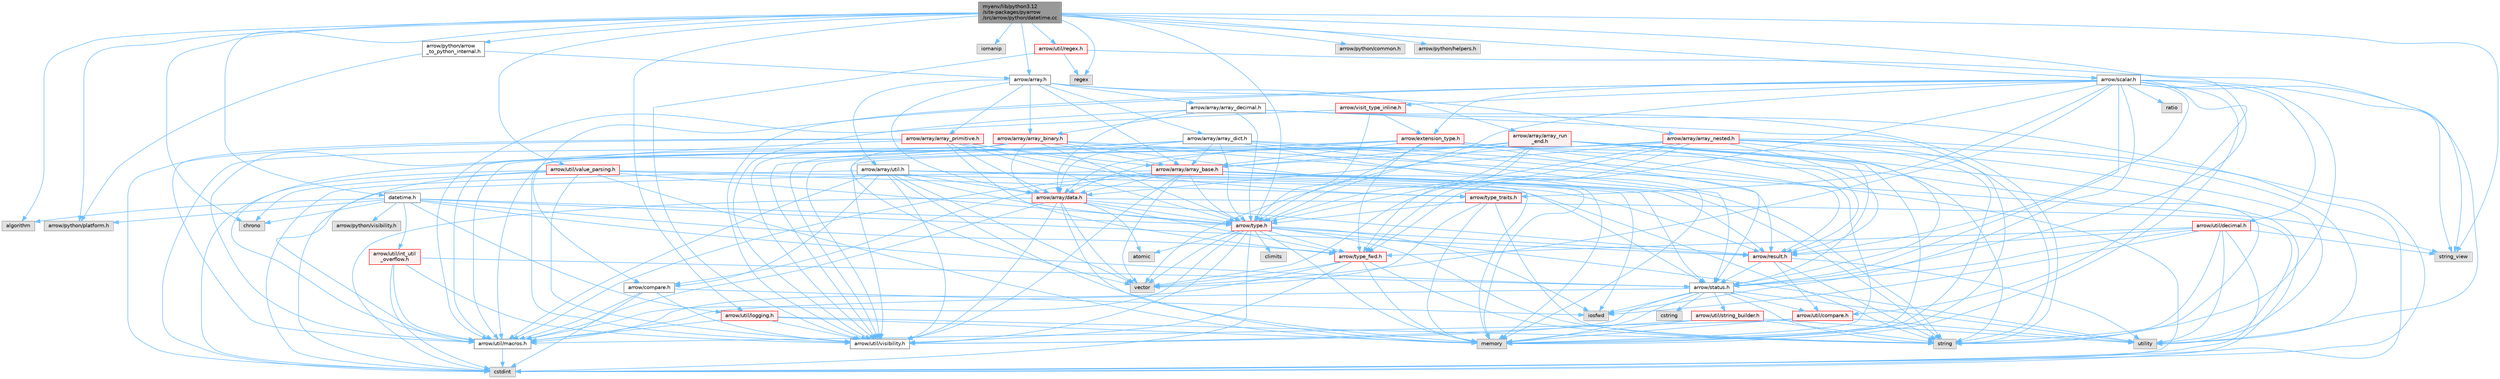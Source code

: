 digraph "myenv/lib/python3.12/site-packages/pyarrow/src/arrow/python/datetime.cc"
{
 // LATEX_PDF_SIZE
  bgcolor="transparent";
  edge [fontname=Helvetica,fontsize=10,labelfontname=Helvetica,labelfontsize=10];
  node [fontname=Helvetica,fontsize=10,shape=box,height=0.2,width=0.4];
  Node1 [id="Node000001",label="myenv/lib/python3.12\l/site-packages/pyarrow\l/src/arrow/python/datetime.cc",height=0.2,width=0.4,color="gray40", fillcolor="grey60", style="filled", fontcolor="black",tooltip=" "];
  Node1 -> Node2 [id="edge1_Node000001_Node000002",color="steelblue1",style="solid",tooltip=" "];
  Node2 [id="Node000002",label="datetime.h",height=0.2,width=0.4,color="grey40", fillcolor="white", style="filled",URL="$src_2arrow_2python_2datetime_8h.html",tooltip=" "];
  Node2 -> Node3 [id="edge2_Node000002_Node000003",color="steelblue1",style="solid",tooltip=" "];
  Node3 [id="Node000003",label="algorithm",height=0.2,width=0.4,color="grey60", fillcolor="#E0E0E0", style="filled",tooltip=" "];
  Node2 -> Node4 [id="edge3_Node000002_Node000004",color="steelblue1",style="solid",tooltip=" "];
  Node4 [id="Node000004",label="chrono",height=0.2,width=0.4,color="grey60", fillcolor="#E0E0E0", style="filled",tooltip=" "];
  Node2 -> Node5 [id="edge4_Node000002_Node000005",color="steelblue1",style="solid",tooltip=" "];
  Node5 [id="Node000005",label="arrow/python/platform.h",height=0.2,width=0.4,color="grey60", fillcolor="#E0E0E0", style="filled",tooltip=" "];
  Node2 -> Node6 [id="edge5_Node000002_Node000006",color="steelblue1",style="solid",tooltip=" "];
  Node6 [id="Node000006",label="arrow/python/visibility.h",height=0.2,width=0.4,color="grey60", fillcolor="#E0E0E0", style="filled",tooltip=" "];
  Node2 -> Node7 [id="edge6_Node000002_Node000007",color="steelblue1",style="solid",tooltip=" "];
  Node7 [id="Node000007",label="arrow/result.h",height=0.2,width=0.4,color="red", fillcolor="#FFF0F0", style="filled",URL="$result_8h.html",tooltip=" "];
  Node7 -> Node10 [id="edge7_Node000007_Node000010",color="steelblue1",style="solid",tooltip=" "];
  Node10 [id="Node000010",label="string",height=0.2,width=0.4,color="grey60", fillcolor="#E0E0E0", style="filled",tooltip=" "];
  Node7 -> Node12 [id="edge8_Node000007_Node000012",color="steelblue1",style="solid",tooltip=" "];
  Node12 [id="Node000012",label="utility",height=0.2,width=0.4,color="grey60", fillcolor="#E0E0E0", style="filled",tooltip=" "];
  Node7 -> Node13 [id="edge9_Node000007_Node000013",color="steelblue1",style="solid",tooltip=" "];
  Node13 [id="Node000013",label="arrow/status.h",height=0.2,width=0.4,color="grey40", fillcolor="white", style="filled",URL="$status_8h.html",tooltip=" "];
  Node13 -> Node14 [id="edge10_Node000013_Node000014",color="steelblue1",style="solid",tooltip=" "];
  Node14 [id="Node000014",label="cstring",height=0.2,width=0.4,color="grey60", fillcolor="#E0E0E0", style="filled",tooltip=" "];
  Node13 -> Node15 [id="edge11_Node000013_Node000015",color="steelblue1",style="solid",tooltip=" "];
  Node15 [id="Node000015",label="iosfwd",height=0.2,width=0.4,color="grey60", fillcolor="#E0E0E0", style="filled",tooltip=" "];
  Node13 -> Node16 [id="edge12_Node000013_Node000016",color="steelblue1",style="solid",tooltip=" "];
  Node16 [id="Node000016",label="memory",height=0.2,width=0.4,color="grey60", fillcolor="#E0E0E0", style="filled",tooltip=" "];
  Node13 -> Node10 [id="edge13_Node000013_Node000010",color="steelblue1",style="solid",tooltip=" "];
  Node13 -> Node12 [id="edge14_Node000013_Node000012",color="steelblue1",style="solid",tooltip=" "];
  Node13 -> Node17 [id="edge15_Node000013_Node000017",color="steelblue1",style="solid",tooltip=" "];
  Node17 [id="Node000017",label="arrow/util/compare.h",height=0.2,width=0.4,color="red", fillcolor="#FFF0F0", style="filled",URL="$util_2compare_8h.html",tooltip=" "];
  Node17 -> Node16 [id="edge16_Node000017_Node000016",color="steelblue1",style="solid",tooltip=" "];
  Node17 -> Node12 [id="edge17_Node000017_Node000012",color="steelblue1",style="solid",tooltip=" "];
  Node17 -> Node18 [id="edge18_Node000017_Node000018",color="steelblue1",style="solid",tooltip=" "];
  Node18 [id="Node000018",label="arrow/util/macros.h",height=0.2,width=0.4,color="grey40", fillcolor="white", style="filled",URL="$macros_8h.html",tooltip=" "];
  Node18 -> Node19 [id="edge19_Node000018_Node000019",color="steelblue1",style="solid",tooltip=" "];
  Node19 [id="Node000019",label="cstdint",height=0.2,width=0.4,color="grey60", fillcolor="#E0E0E0", style="filled",tooltip=" "];
  Node13 -> Node18 [id="edge20_Node000013_Node000018",color="steelblue1",style="solid",tooltip=" "];
  Node13 -> Node20 [id="edge21_Node000013_Node000020",color="steelblue1",style="solid",tooltip=" "];
  Node20 [id="Node000020",label="arrow/util/string_builder.h",height=0.2,width=0.4,color="red", fillcolor="#FFF0F0", style="filled",URL="$string__builder_8h.html",tooltip=" "];
  Node20 -> Node16 [id="edge22_Node000020_Node000016",color="steelblue1",style="solid",tooltip=" "];
  Node20 -> Node10 [id="edge23_Node000020_Node000010",color="steelblue1",style="solid",tooltip=" "];
  Node20 -> Node12 [id="edge24_Node000020_Node000012",color="steelblue1",style="solid",tooltip=" "];
  Node20 -> Node22 [id="edge25_Node000020_Node000022",color="steelblue1",style="solid",tooltip=" "];
  Node22 [id="Node000022",label="arrow/util/visibility.h",height=0.2,width=0.4,color="grey40", fillcolor="white", style="filled",URL="$include_2arrow_2util_2visibility_8h.html",tooltip=" "];
  Node13 -> Node22 [id="edge26_Node000013_Node000022",color="steelblue1",style="solid",tooltip=" "];
  Node7 -> Node17 [id="edge27_Node000007_Node000017",color="steelblue1",style="solid",tooltip=" "];
  Node2 -> Node13 [id="edge28_Node000002_Node000013",color="steelblue1",style="solid",tooltip=" "];
  Node2 -> Node25 [id="edge29_Node000002_Node000025",color="steelblue1",style="solid",tooltip=" "];
  Node25 [id="Node000025",label="arrow/type.h",height=0.2,width=0.4,color="red", fillcolor="#FFF0F0", style="filled",URL="$type_8h.html",tooltip=" "];
  Node25 -> Node26 [id="edge30_Node000025_Node000026",color="steelblue1",style="solid",tooltip=" "];
  Node26 [id="Node000026",label="atomic",height=0.2,width=0.4,color="grey60", fillcolor="#E0E0E0", style="filled",tooltip=" "];
  Node25 -> Node27 [id="edge31_Node000025_Node000027",color="steelblue1",style="solid",tooltip=" "];
  Node27 [id="Node000027",label="climits",height=0.2,width=0.4,color="grey60", fillcolor="#E0E0E0", style="filled",tooltip=" "];
  Node25 -> Node19 [id="edge32_Node000025_Node000019",color="steelblue1",style="solid",tooltip=" "];
  Node25 -> Node15 [id="edge33_Node000025_Node000015",color="steelblue1",style="solid",tooltip=" "];
  Node25 -> Node16 [id="edge34_Node000025_Node000016",color="steelblue1",style="solid",tooltip=" "];
  Node25 -> Node10 [id="edge35_Node000025_Node000010",color="steelblue1",style="solid",tooltip=" "];
  Node25 -> Node12 [id="edge36_Node000025_Node000012",color="steelblue1",style="solid",tooltip=" "];
  Node25 -> Node31 [id="edge37_Node000025_Node000031",color="steelblue1",style="solid",tooltip=" "];
  Node31 [id="Node000031",label="vector",height=0.2,width=0.4,color="grey60", fillcolor="#E0E0E0", style="filled",tooltip=" "];
  Node25 -> Node7 [id="edge38_Node000025_Node000007",color="steelblue1",style="solid",tooltip=" "];
  Node25 -> Node32 [id="edge39_Node000025_Node000032",color="steelblue1",style="solid",tooltip=" "];
  Node32 [id="Node000032",label="arrow/type_fwd.h",height=0.2,width=0.4,color="red", fillcolor="#FFF0F0", style="filled",URL="$arrow_2type__fwd_8h.html",tooltip=" "];
  Node32 -> Node16 [id="edge40_Node000032_Node000016",color="steelblue1",style="solid",tooltip=" "];
  Node32 -> Node10 [id="edge41_Node000032_Node000010",color="steelblue1",style="solid",tooltip=" "];
  Node32 -> Node31 [id="edge42_Node000032_Node000031",color="steelblue1",style="solid",tooltip=" "];
  Node32 -> Node18 [id="edge43_Node000032_Node000018",color="steelblue1",style="solid",tooltip=" "];
  Node32 -> Node22 [id="edge44_Node000032_Node000022",color="steelblue1",style="solid",tooltip=" "];
  Node25 -> Node18 [id="edge45_Node000025_Node000018",color="steelblue1",style="solid",tooltip=" "];
  Node25 -> Node22 [id="edge46_Node000025_Node000022",color="steelblue1",style="solid",tooltip=" "];
  Node2 -> Node32 [id="edge47_Node000002_Node000032",color="steelblue1",style="solid",tooltip=" "];
  Node2 -> Node39 [id="edge48_Node000002_Node000039",color="steelblue1",style="solid",tooltip=" "];
  Node39 [id="Node000039",label="arrow/util/int_util\l_overflow.h",height=0.2,width=0.4,color="red", fillcolor="#FFF0F0", style="filled",URL="$int__util__overflow_8h.html",tooltip=" "];
  Node39 -> Node19 [id="edge49_Node000039_Node000019",color="steelblue1",style="solid",tooltip=" "];
  Node39 -> Node13 [id="edge50_Node000039_Node000013",color="steelblue1",style="solid",tooltip=" "];
  Node39 -> Node18 [id="edge51_Node000039_Node000018",color="steelblue1",style="solid",tooltip=" "];
  Node39 -> Node22 [id="edge52_Node000039_Node000022",color="steelblue1",style="solid",tooltip=" "];
  Node2 -> Node46 [id="edge53_Node000002_Node000046",color="steelblue1",style="solid",tooltip=" "];
  Node46 [id="Node000046",label="arrow/util/logging.h",height=0.2,width=0.4,color="red", fillcolor="#FFF0F0", style="filled",URL="$logging_8h.html",tooltip=" "];
  Node46 -> Node16 [id="edge54_Node000046_Node000016",color="steelblue1",style="solid",tooltip=" "];
  Node46 -> Node10 [id="edge55_Node000046_Node000010",color="steelblue1",style="solid",tooltip=" "];
  Node46 -> Node18 [id="edge56_Node000046_Node000018",color="steelblue1",style="solid",tooltip=" "];
  Node46 -> Node22 [id="edge57_Node000046_Node000022",color="steelblue1",style="solid",tooltip=" "];
  Node1 -> Node3 [id="edge58_Node000001_Node000003",color="steelblue1",style="solid",tooltip=" "];
  Node1 -> Node4 [id="edge59_Node000001_Node000004",color="steelblue1",style="solid",tooltip=" "];
  Node1 -> Node47 [id="edge60_Node000001_Node000047",color="steelblue1",style="solid",tooltip=" "];
  Node47 [id="Node000047",label="iomanip",height=0.2,width=0.4,color="grey60", fillcolor="#E0E0E0", style="filled",tooltip=" "];
  Node1 -> Node48 [id="edge61_Node000001_Node000048",color="steelblue1",style="solid",tooltip=" "];
  Node48 [id="Node000048",label="regex",height=0.2,width=0.4,color="grey60", fillcolor="#E0E0E0", style="filled",tooltip=" "];
  Node1 -> Node49 [id="edge62_Node000001_Node000049",color="steelblue1",style="solid",tooltip=" "];
  Node49 [id="Node000049",label="string_view",height=0.2,width=0.4,color="grey60", fillcolor="#E0E0E0", style="filled",tooltip=" "];
  Node1 -> Node50 [id="edge63_Node000001_Node000050",color="steelblue1",style="solid",tooltip=" "];
  Node50 [id="Node000050",label="arrow/array.h",height=0.2,width=0.4,color="grey40", fillcolor="white", style="filled",URL="$array_8h.html",tooltip=" "];
  Node50 -> Node51 [id="edge64_Node000050_Node000051",color="steelblue1",style="solid",tooltip=" "];
  Node51 [id="Node000051",label="arrow/array/array_base.h",height=0.2,width=0.4,color="red", fillcolor="#FFF0F0", style="filled",URL="$array__base_8h.html",tooltip=" "];
  Node51 -> Node19 [id="edge65_Node000051_Node000019",color="steelblue1",style="solid",tooltip=" "];
  Node51 -> Node15 [id="edge66_Node000051_Node000015",color="steelblue1",style="solid",tooltip=" "];
  Node51 -> Node16 [id="edge67_Node000051_Node000016",color="steelblue1",style="solid",tooltip=" "];
  Node51 -> Node10 [id="edge68_Node000051_Node000010",color="steelblue1",style="solid",tooltip=" "];
  Node51 -> Node31 [id="edge69_Node000051_Node000031",color="steelblue1",style="solid",tooltip=" "];
  Node51 -> Node52 [id="edge70_Node000051_Node000052",color="steelblue1",style="solid",tooltip=" "];
  Node52 [id="Node000052",label="arrow/array/data.h",height=0.2,width=0.4,color="red", fillcolor="#FFF0F0", style="filled",URL="$data_8h.html",tooltip=" "];
  Node52 -> Node26 [id="edge71_Node000052_Node000026",color="steelblue1",style="solid",tooltip=" "];
  Node52 -> Node19 [id="edge72_Node000052_Node000019",color="steelblue1",style="solid",tooltip=" "];
  Node52 -> Node16 [id="edge73_Node000052_Node000016",color="steelblue1",style="solid",tooltip=" "];
  Node52 -> Node12 [id="edge74_Node000052_Node000012",color="steelblue1",style="solid",tooltip=" "];
  Node52 -> Node31 [id="edge75_Node000052_Node000031",color="steelblue1",style="solid",tooltip=" "];
  Node52 -> Node7 [id="edge76_Node000052_Node000007",color="steelblue1",style="solid",tooltip=" "];
  Node52 -> Node25 [id="edge77_Node000052_Node000025",color="steelblue1",style="solid",tooltip=" "];
  Node52 -> Node32 [id="edge78_Node000052_Node000032",color="steelblue1",style="solid",tooltip=" "];
  Node52 -> Node18 [id="edge79_Node000052_Node000018",color="steelblue1",style="solid",tooltip=" "];
  Node52 -> Node22 [id="edge80_Node000052_Node000022",color="steelblue1",style="solid",tooltip=" "];
  Node51 -> Node62 [id="edge81_Node000051_Node000062",color="steelblue1",style="solid",tooltip=" "];
  Node62 [id="Node000062",label="arrow/compare.h",height=0.2,width=0.4,color="grey40", fillcolor="white", style="filled",URL="$compare_8h.html",tooltip=" "];
  Node62 -> Node19 [id="edge82_Node000062_Node000019",color="steelblue1",style="solid",tooltip=" "];
  Node62 -> Node15 [id="edge83_Node000062_Node000015",color="steelblue1",style="solid",tooltip=" "];
  Node62 -> Node18 [id="edge84_Node000062_Node000018",color="steelblue1",style="solid",tooltip=" "];
  Node62 -> Node22 [id="edge85_Node000062_Node000022",color="steelblue1",style="solid",tooltip=" "];
  Node51 -> Node7 [id="edge86_Node000051_Node000007",color="steelblue1",style="solid",tooltip=" "];
  Node51 -> Node13 [id="edge87_Node000051_Node000013",color="steelblue1",style="solid",tooltip=" "];
  Node51 -> Node25 [id="edge88_Node000051_Node000025",color="steelblue1",style="solid",tooltip=" "];
  Node51 -> Node18 [id="edge89_Node000051_Node000018",color="steelblue1",style="solid",tooltip=" "];
  Node51 -> Node22 [id="edge90_Node000051_Node000022",color="steelblue1",style="solid",tooltip=" "];
  Node50 -> Node63 [id="edge91_Node000050_Node000063",color="steelblue1",style="solid",tooltip=" "];
  Node63 [id="Node000063",label="arrow/array/array_binary.h",height=0.2,width=0.4,color="red", fillcolor="#FFF0F0", style="filled",URL="$array__binary_8h.html",tooltip=" "];
  Node63 -> Node19 [id="edge92_Node000063_Node000019",color="steelblue1",style="solid",tooltip=" "];
  Node63 -> Node16 [id="edge93_Node000063_Node000016",color="steelblue1",style="solid",tooltip=" "];
  Node63 -> Node10 [id="edge94_Node000063_Node000010",color="steelblue1",style="solid",tooltip=" "];
  Node63 -> Node49 [id="edge95_Node000063_Node000049",color="steelblue1",style="solid",tooltip=" "];
  Node63 -> Node31 [id="edge96_Node000063_Node000031",color="steelblue1",style="solid",tooltip=" "];
  Node63 -> Node51 [id="edge97_Node000063_Node000051",color="steelblue1",style="solid",tooltip=" "];
  Node63 -> Node52 [id="edge98_Node000063_Node000052",color="steelblue1",style="solid",tooltip=" "];
  Node63 -> Node25 [id="edge99_Node000063_Node000025",color="steelblue1",style="solid",tooltip=" "];
  Node63 -> Node18 [id="edge100_Node000063_Node000018",color="steelblue1",style="solid",tooltip=" "];
  Node63 -> Node22 [id="edge101_Node000063_Node000022",color="steelblue1",style="solid",tooltip=" "];
  Node50 -> Node70 [id="edge102_Node000050_Node000070",color="steelblue1",style="solid",tooltip=" "];
  Node70 [id="Node000070",label="arrow/array/array_decimal.h",height=0.2,width=0.4,color="grey40", fillcolor="white", style="filled",URL="$array__decimal_8h.html",tooltip=" "];
  Node70 -> Node19 [id="edge103_Node000070_Node000019",color="steelblue1",style="solid",tooltip=" "];
  Node70 -> Node16 [id="edge104_Node000070_Node000016",color="steelblue1",style="solid",tooltip=" "];
  Node70 -> Node10 [id="edge105_Node000070_Node000010",color="steelblue1",style="solid",tooltip=" "];
  Node70 -> Node63 [id="edge106_Node000070_Node000063",color="steelblue1",style="solid",tooltip=" "];
  Node70 -> Node52 [id="edge107_Node000070_Node000052",color="steelblue1",style="solid",tooltip=" "];
  Node70 -> Node25 [id="edge108_Node000070_Node000025",color="steelblue1",style="solid",tooltip=" "];
  Node70 -> Node22 [id="edge109_Node000070_Node000022",color="steelblue1",style="solid",tooltip=" "];
  Node50 -> Node71 [id="edge110_Node000050_Node000071",color="steelblue1",style="solid",tooltip=" "];
  Node71 [id="Node000071",label="arrow/array/array_dict.h",height=0.2,width=0.4,color="grey40", fillcolor="white", style="filled",URL="$array__dict_8h.html",tooltip=" "];
  Node71 -> Node19 [id="edge111_Node000071_Node000019",color="steelblue1",style="solid",tooltip=" "];
  Node71 -> Node16 [id="edge112_Node000071_Node000016",color="steelblue1",style="solid",tooltip=" "];
  Node71 -> Node51 [id="edge113_Node000071_Node000051",color="steelblue1",style="solid",tooltip=" "];
  Node71 -> Node52 [id="edge114_Node000071_Node000052",color="steelblue1",style="solid",tooltip=" "];
  Node71 -> Node7 [id="edge115_Node000071_Node000007",color="steelblue1",style="solid",tooltip=" "];
  Node71 -> Node13 [id="edge116_Node000071_Node000013",color="steelblue1",style="solid",tooltip=" "];
  Node71 -> Node25 [id="edge117_Node000071_Node000025",color="steelblue1",style="solid",tooltip=" "];
  Node71 -> Node18 [id="edge118_Node000071_Node000018",color="steelblue1",style="solid",tooltip=" "];
  Node71 -> Node22 [id="edge119_Node000071_Node000022",color="steelblue1",style="solid",tooltip=" "];
  Node50 -> Node72 [id="edge120_Node000050_Node000072",color="steelblue1",style="solid",tooltip=" "];
  Node72 [id="Node000072",label="arrow/array/array_nested.h",height=0.2,width=0.4,color="red", fillcolor="#FFF0F0", style="filled",URL="$array__nested_8h.html",tooltip=" "];
  Node72 -> Node19 [id="edge121_Node000072_Node000019",color="steelblue1",style="solid",tooltip=" "];
  Node72 -> Node16 [id="edge122_Node000072_Node000016",color="steelblue1",style="solid",tooltip=" "];
  Node72 -> Node10 [id="edge123_Node000072_Node000010",color="steelblue1",style="solid",tooltip=" "];
  Node72 -> Node12 [id="edge124_Node000072_Node000012",color="steelblue1",style="solid",tooltip=" "];
  Node72 -> Node31 [id="edge125_Node000072_Node000031",color="steelblue1",style="solid",tooltip=" "];
  Node72 -> Node51 [id="edge126_Node000072_Node000051",color="steelblue1",style="solid",tooltip=" "];
  Node72 -> Node52 [id="edge127_Node000072_Node000052",color="steelblue1",style="solid",tooltip=" "];
  Node72 -> Node7 [id="edge128_Node000072_Node000007",color="steelblue1",style="solid",tooltip=" "];
  Node72 -> Node13 [id="edge129_Node000072_Node000013",color="steelblue1",style="solid",tooltip=" "];
  Node72 -> Node25 [id="edge130_Node000072_Node000025",color="steelblue1",style="solid",tooltip=" "];
  Node72 -> Node32 [id="edge131_Node000072_Node000032",color="steelblue1",style="solid",tooltip=" "];
  Node72 -> Node18 [id="edge132_Node000072_Node000018",color="steelblue1",style="solid",tooltip=" "];
  Node72 -> Node22 [id="edge133_Node000072_Node000022",color="steelblue1",style="solid",tooltip=" "];
  Node50 -> Node73 [id="edge134_Node000050_Node000073",color="steelblue1",style="solid",tooltip=" "];
  Node73 [id="Node000073",label="arrow/array/array_primitive.h",height=0.2,width=0.4,color="red", fillcolor="#FFF0F0", style="filled",URL="$array__primitive_8h.html",tooltip=" "];
  Node73 -> Node19 [id="edge135_Node000073_Node000019",color="steelblue1",style="solid",tooltip=" "];
  Node73 -> Node16 [id="edge136_Node000073_Node000016",color="steelblue1",style="solid",tooltip=" "];
  Node73 -> Node51 [id="edge137_Node000073_Node000051",color="steelblue1",style="solid",tooltip=" "];
  Node73 -> Node52 [id="edge138_Node000073_Node000052",color="steelblue1",style="solid",tooltip=" "];
  Node73 -> Node25 [id="edge139_Node000073_Node000025",color="steelblue1",style="solid",tooltip=" "];
  Node73 -> Node32 [id="edge140_Node000073_Node000032",color="steelblue1",style="solid",tooltip=" "];
  Node73 -> Node69 [id="edge141_Node000073_Node000069",color="steelblue1",style="solid",tooltip=" "];
  Node69 [id="Node000069",label="arrow/type_traits.h",height=0.2,width=0.4,color="red", fillcolor="#FFF0F0", style="filled",URL="$include_2arrow_2type__traits_8h.html",tooltip=" "];
  Node69 -> Node16 [id="edge142_Node000069_Node000016",color="steelblue1",style="solid",tooltip=" "];
  Node69 -> Node10 [id="edge143_Node000069_Node000010",color="steelblue1",style="solid",tooltip=" "];
  Node69 -> Node31 [id="edge144_Node000069_Node000031",color="steelblue1",style="solid",tooltip=" "];
  Node69 -> Node25 [id="edge145_Node000069_Node000025",color="steelblue1",style="solid",tooltip=" "];
  Node73 -> Node18 [id="edge146_Node000073_Node000018",color="steelblue1",style="solid",tooltip=" "];
  Node73 -> Node22 [id="edge147_Node000073_Node000022",color="steelblue1",style="solid",tooltip=" "];
  Node50 -> Node74 [id="edge148_Node000050_Node000074",color="steelblue1",style="solid",tooltip=" "];
  Node74 [id="Node000074",label="arrow/array/array_run\l_end.h",height=0.2,width=0.4,color="red", fillcolor="#FFF0F0", style="filled",URL="$array__run__end_8h.html",tooltip=" "];
  Node74 -> Node19 [id="edge149_Node000074_Node000019",color="steelblue1",style="solid",tooltip=" "];
  Node74 -> Node16 [id="edge150_Node000074_Node000016",color="steelblue1",style="solid",tooltip=" "];
  Node74 -> Node10 [id="edge151_Node000074_Node000010",color="steelblue1",style="solid",tooltip=" "];
  Node74 -> Node12 [id="edge152_Node000074_Node000012",color="steelblue1",style="solid",tooltip=" "];
  Node74 -> Node31 [id="edge153_Node000074_Node000031",color="steelblue1",style="solid",tooltip=" "];
  Node74 -> Node51 [id="edge154_Node000074_Node000051",color="steelblue1",style="solid",tooltip=" "];
  Node74 -> Node52 [id="edge155_Node000074_Node000052",color="steelblue1",style="solid",tooltip=" "];
  Node74 -> Node7 [id="edge156_Node000074_Node000007",color="steelblue1",style="solid",tooltip=" "];
  Node74 -> Node13 [id="edge157_Node000074_Node000013",color="steelblue1",style="solid",tooltip=" "];
  Node74 -> Node25 [id="edge158_Node000074_Node000025",color="steelblue1",style="solid",tooltip=" "];
  Node74 -> Node32 [id="edge159_Node000074_Node000032",color="steelblue1",style="solid",tooltip=" "];
  Node74 -> Node18 [id="edge160_Node000074_Node000018",color="steelblue1",style="solid",tooltip=" "];
  Node74 -> Node22 [id="edge161_Node000074_Node000022",color="steelblue1",style="solid",tooltip=" "];
  Node50 -> Node52 [id="edge162_Node000050_Node000052",color="steelblue1",style="solid",tooltip=" "];
  Node50 -> Node75 [id="edge163_Node000050_Node000075",color="steelblue1",style="solid",tooltip=" "];
  Node75 [id="Node000075",label="arrow/array/util.h",height=0.2,width=0.4,color="grey40", fillcolor="white", style="filled",URL="$array_2util_8h.html",tooltip=" "];
  Node75 -> Node19 [id="edge164_Node000075_Node000019",color="steelblue1",style="solid",tooltip=" "];
  Node75 -> Node16 [id="edge165_Node000075_Node000016",color="steelblue1",style="solid",tooltip=" "];
  Node75 -> Node31 [id="edge166_Node000075_Node000031",color="steelblue1",style="solid",tooltip=" "];
  Node75 -> Node52 [id="edge167_Node000075_Node000052",color="steelblue1",style="solid",tooltip=" "];
  Node75 -> Node62 [id="edge168_Node000075_Node000062",color="steelblue1",style="solid",tooltip=" "];
  Node75 -> Node7 [id="edge169_Node000075_Node000007",color="steelblue1",style="solid",tooltip=" "];
  Node75 -> Node13 [id="edge170_Node000075_Node000013",color="steelblue1",style="solid",tooltip=" "];
  Node75 -> Node25 [id="edge171_Node000075_Node000025",color="steelblue1",style="solid",tooltip=" "];
  Node75 -> Node18 [id="edge172_Node000075_Node000018",color="steelblue1",style="solid",tooltip=" "];
  Node75 -> Node22 [id="edge173_Node000075_Node000022",color="steelblue1",style="solid",tooltip=" "];
  Node1 -> Node76 [id="edge174_Node000001_Node000076",color="steelblue1",style="solid",tooltip=" "];
  Node76 [id="Node000076",label="arrow/python/arrow\l_to_python_internal.h",height=0.2,width=0.4,color="grey40", fillcolor="white", style="filled",URL="$arrow__to__python__internal_8h.html",tooltip=" "];
  Node76 -> Node50 [id="edge175_Node000076_Node000050",color="steelblue1",style="solid",tooltip=" "];
  Node76 -> Node5 [id="edge176_Node000076_Node000005",color="steelblue1",style="solid",tooltip=" "];
  Node1 -> Node77 [id="edge177_Node000001_Node000077",color="steelblue1",style="solid",tooltip=" "];
  Node77 [id="Node000077",label="arrow/python/common.h",height=0.2,width=0.4,color="grey60", fillcolor="#E0E0E0", style="filled",tooltip=" "];
  Node1 -> Node78 [id="edge178_Node000001_Node000078",color="steelblue1",style="solid",tooltip=" "];
  Node78 [id="Node000078",label="arrow/python/helpers.h",height=0.2,width=0.4,color="grey60", fillcolor="#E0E0E0", style="filled",tooltip=" "];
  Node1 -> Node5 [id="edge179_Node000001_Node000005",color="steelblue1",style="solid",tooltip=" "];
  Node1 -> Node79 [id="edge180_Node000001_Node000079",color="steelblue1",style="solid",tooltip=" "];
  Node79 [id="Node000079",label="arrow/scalar.h",height=0.2,width=0.4,color="grey40", fillcolor="white", style="filled",URL="$scalar_8h.html",tooltip=" "];
  Node79 -> Node15 [id="edge181_Node000079_Node000015",color="steelblue1",style="solid",tooltip=" "];
  Node79 -> Node16 [id="edge182_Node000079_Node000016",color="steelblue1",style="solid",tooltip=" "];
  Node79 -> Node80 [id="edge183_Node000079_Node000080",color="steelblue1",style="solid",tooltip=" "];
  Node80 [id="Node000080",label="ratio",height=0.2,width=0.4,color="grey60", fillcolor="#E0E0E0", style="filled",tooltip=" "];
  Node79 -> Node10 [id="edge184_Node000079_Node000010",color="steelblue1",style="solid",tooltip=" "];
  Node79 -> Node49 [id="edge185_Node000079_Node000049",color="steelblue1",style="solid",tooltip=" "];
  Node79 -> Node12 [id="edge186_Node000079_Node000012",color="steelblue1",style="solid",tooltip=" "];
  Node79 -> Node31 [id="edge187_Node000079_Node000031",color="steelblue1",style="solid",tooltip=" "];
  Node79 -> Node62 [id="edge188_Node000079_Node000062",color="steelblue1",style="solid",tooltip=" "];
  Node79 -> Node81 [id="edge189_Node000079_Node000081",color="steelblue1",style="solid",tooltip=" "];
  Node81 [id="Node000081",label="arrow/extension_type.h",height=0.2,width=0.4,color="red", fillcolor="#FFF0F0", style="filled",URL="$include_2arrow_2extension__type_8h.html",tooltip=" "];
  Node81 -> Node16 [id="edge190_Node000081_Node000016",color="steelblue1",style="solid",tooltip=" "];
  Node81 -> Node10 [id="edge191_Node000081_Node000010",color="steelblue1",style="solid",tooltip=" "];
  Node81 -> Node51 [id="edge192_Node000081_Node000051",color="steelblue1",style="solid",tooltip=" "];
  Node81 -> Node52 [id="edge193_Node000081_Node000052",color="steelblue1",style="solid",tooltip=" "];
  Node81 -> Node7 [id="edge194_Node000081_Node000007",color="steelblue1",style="solid",tooltip=" "];
  Node81 -> Node13 [id="edge195_Node000081_Node000013",color="steelblue1",style="solid",tooltip=" "];
  Node81 -> Node25 [id="edge196_Node000081_Node000025",color="steelblue1",style="solid",tooltip=" "];
  Node81 -> Node32 [id="edge197_Node000081_Node000032",color="steelblue1",style="solid",tooltip=" "];
  Node81 -> Node18 [id="edge198_Node000081_Node000018",color="steelblue1",style="solid",tooltip=" "];
  Node81 -> Node22 [id="edge199_Node000081_Node000022",color="steelblue1",style="solid",tooltip=" "];
  Node79 -> Node7 [id="edge200_Node000079_Node000007",color="steelblue1",style="solid",tooltip=" "];
  Node79 -> Node13 [id="edge201_Node000079_Node000013",color="steelblue1",style="solid",tooltip=" "];
  Node79 -> Node25 [id="edge202_Node000079_Node000025",color="steelblue1",style="solid",tooltip=" "];
  Node79 -> Node32 [id="edge203_Node000079_Node000032",color="steelblue1",style="solid",tooltip=" "];
  Node79 -> Node69 [id="edge204_Node000079_Node000069",color="steelblue1",style="solid",tooltip=" "];
  Node79 -> Node17 [id="edge205_Node000079_Node000017",color="steelblue1",style="solid",tooltip=" "];
  Node79 -> Node82 [id="edge206_Node000079_Node000082",color="steelblue1",style="solid",tooltip=" "];
  Node82 [id="Node000082",label="arrow/util/decimal.h",height=0.2,width=0.4,color="red", fillcolor="#FFF0F0", style="filled",URL="$include_2arrow_2util_2decimal_8h.html",tooltip=" "];
  Node82 -> Node19 [id="edge207_Node000082_Node000019",color="steelblue1",style="solid",tooltip=" "];
  Node82 -> Node15 [id="edge208_Node000082_Node000015",color="steelblue1",style="solid",tooltip=" "];
  Node82 -> Node10 [id="edge209_Node000082_Node000010",color="steelblue1",style="solid",tooltip=" "];
  Node82 -> Node49 [id="edge210_Node000082_Node000049",color="steelblue1",style="solid",tooltip=" "];
  Node82 -> Node12 [id="edge211_Node000082_Node000012",color="steelblue1",style="solid",tooltip=" "];
  Node82 -> Node7 [id="edge212_Node000082_Node000007",color="steelblue1",style="solid",tooltip=" "];
  Node82 -> Node13 [id="edge213_Node000082_Node000013",color="steelblue1",style="solid",tooltip=" "];
  Node82 -> Node32 [id="edge214_Node000082_Node000032",color="steelblue1",style="solid",tooltip=" "];
  Node79 -> Node22 [id="edge215_Node000079_Node000022",color="steelblue1",style="solid",tooltip=" "];
  Node79 -> Node84 [id="edge216_Node000079_Node000084",color="steelblue1",style="solid",tooltip=" "];
  Node84 [id="Node000084",label="arrow/visit_type_inline.h",height=0.2,width=0.4,color="red", fillcolor="#FFF0F0", style="filled",URL="$visit__type__inline_8h.html",tooltip=" "];
  Node84 -> Node81 [id="edge217_Node000084_Node000081",color="steelblue1",style="solid",tooltip=" "];
  Node84 -> Node25 [id="edge218_Node000084_Node000025",color="steelblue1",style="solid",tooltip=" "];
  Node84 -> Node18 [id="edge219_Node000084_Node000018",color="steelblue1",style="solid",tooltip=" "];
  Node1 -> Node13 [id="edge220_Node000001_Node000013",color="steelblue1",style="solid",tooltip=" "];
  Node1 -> Node25 [id="edge221_Node000001_Node000025",color="steelblue1",style="solid",tooltip=" "];
  Node1 -> Node46 [id="edge222_Node000001_Node000046",color="steelblue1",style="solid",tooltip=" "];
  Node1 -> Node86 [id="edge223_Node000001_Node000086",color="steelblue1",style="solid",tooltip=" "];
  Node86 [id="Node000086",label="arrow/util/regex.h",height=0.2,width=0.4,color="red", fillcolor="#FFF0F0", style="filled",URL="$regex_8h.html",tooltip=" "];
  Node86 -> Node48 [id="edge224_Node000086_Node000048",color="steelblue1",style="solid",tooltip=" "];
  Node86 -> Node49 [id="edge225_Node000086_Node000049",color="steelblue1",style="solid",tooltip=" "];
  Node86 -> Node22 [id="edge226_Node000086_Node000022",color="steelblue1",style="solid",tooltip=" "];
  Node1 -> Node88 [id="edge227_Node000001_Node000088",color="steelblue1",style="solid",tooltip=" "];
  Node88 [id="Node000088",label="arrow/util/value_parsing.h",height=0.2,width=0.4,color="red", fillcolor="#FFF0F0", style="filled",URL="$value__parsing_8h.html",tooltip=" "];
  Node88 -> Node4 [id="edge228_Node000088_Node000004",color="steelblue1",style="solid",tooltip=" "];
  Node88 -> Node19 [id="edge229_Node000088_Node000019",color="steelblue1",style="solid",tooltip=" "];
  Node88 -> Node16 [id="edge230_Node000088_Node000016",color="steelblue1",style="solid",tooltip=" "];
  Node88 -> Node10 [id="edge231_Node000088_Node000010",color="steelblue1",style="solid",tooltip=" "];
  Node88 -> Node25 [id="edge232_Node000088_Node000025",color="steelblue1",style="solid",tooltip=" "];
  Node88 -> Node69 [id="edge233_Node000088_Node000069",color="steelblue1",style="solid",tooltip=" "];
  Node88 -> Node18 [id="edge234_Node000088_Node000018",color="steelblue1",style="solid",tooltip=" "];
  Node88 -> Node22 [id="edge235_Node000088_Node000022",color="steelblue1",style="solid",tooltip=" "];
}
